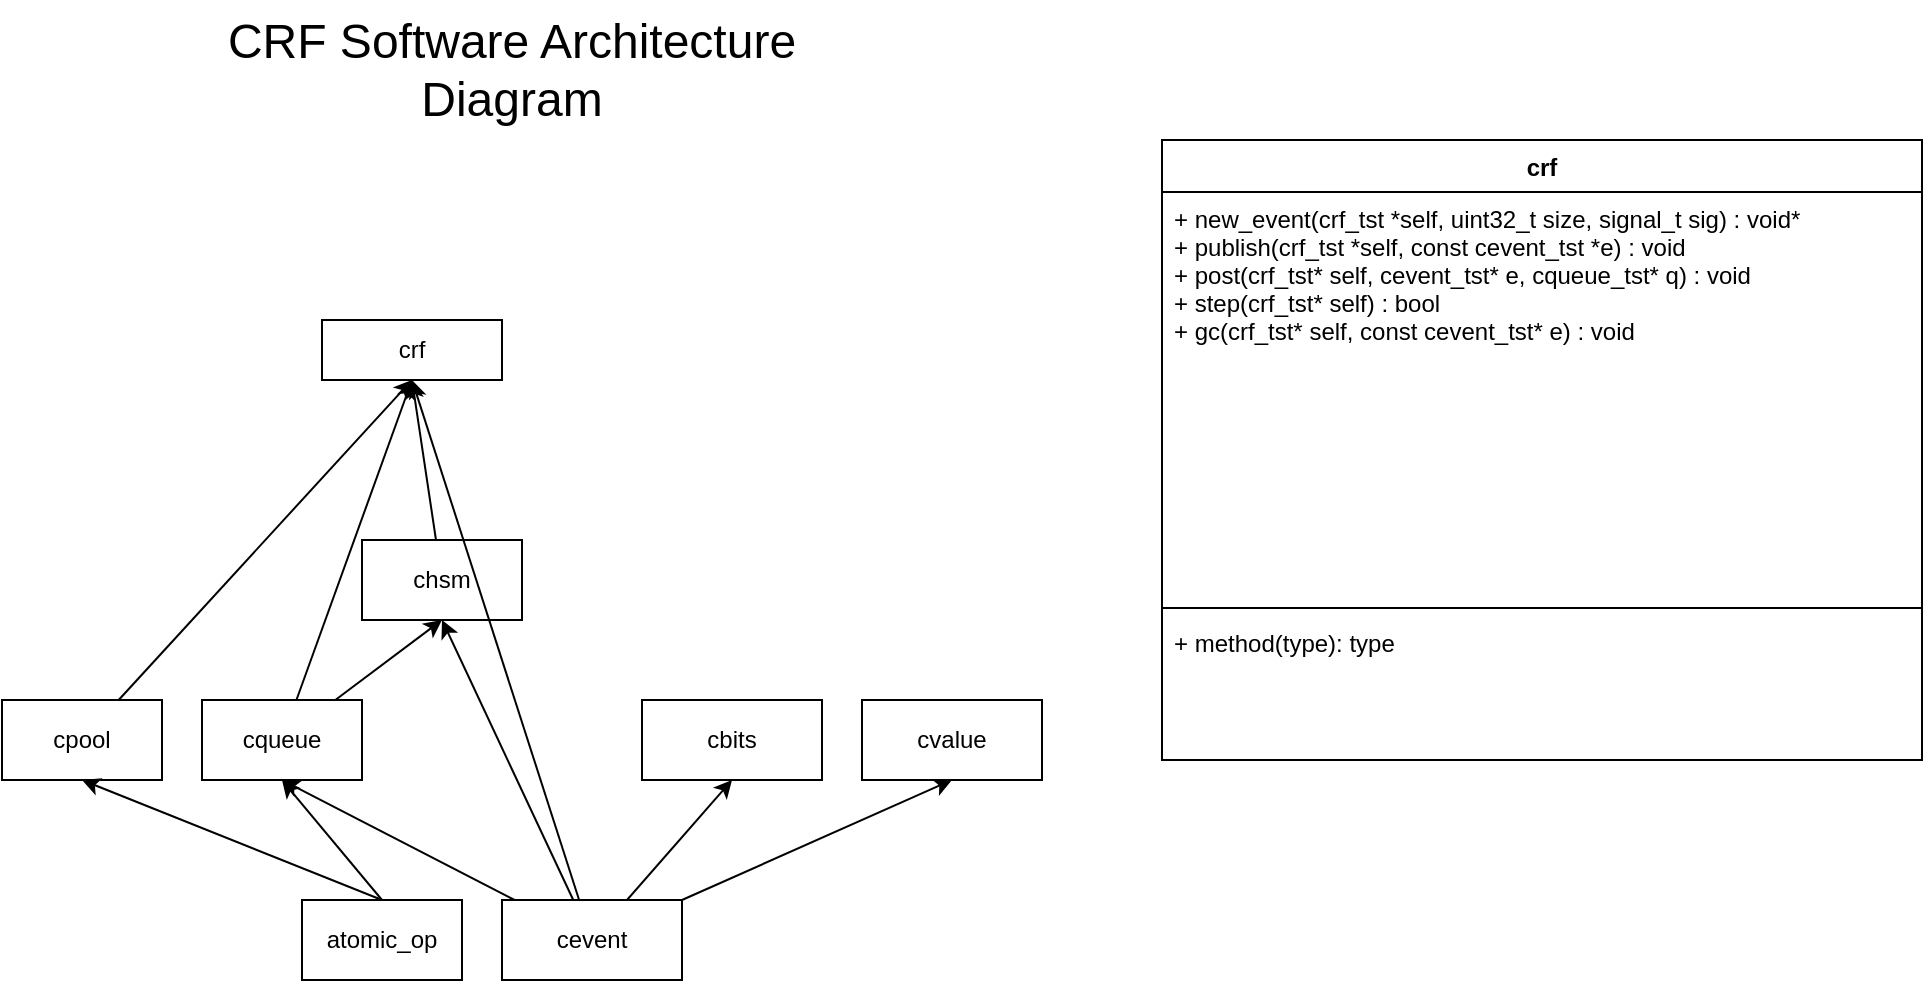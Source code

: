 <mxfile>
    <diagram id="CxG9PtcLVrbES5TmrdyB" name="Page-1">
        <mxGraphModel dx="1362" dy="830" grid="1" gridSize="10" guides="1" tooltips="1" connect="1" arrows="1" fold="1" page="1" pageScale="1" pageWidth="3300" pageHeight="4681" math="0" shadow="0">
            <root>
                <mxCell id="0"/>
                <mxCell id="1" parent="0"/>
                <mxCell id="2" value="&lt;font style=&quot;font-size: 24px&quot;&gt;CRF Software Architecture Diagram&lt;/font&gt;" style="text;html=1;strokeColor=none;fillColor=none;align=center;verticalAlign=middle;whiteSpace=wrap;rounded=0;" parent="1" vertex="1">
                    <mxGeometry x="460" y="70" width="350" height="70" as="geometry"/>
                </mxCell>
                <mxCell id="3" value="crf" style="rounded=0;whiteSpace=wrap;html=1;" vertex="1" parent="1">
                    <mxGeometry x="540" y="230" width="90" height="30" as="geometry"/>
                </mxCell>
                <mxCell id="21" style="edgeStyle=none;html=1;entryX=0.5;entryY=1;entryDx=0;entryDy=0;" edge="1" parent="1" source="5" target="3">
                    <mxGeometry relative="1" as="geometry"/>
                </mxCell>
                <mxCell id="5" value="cpool" style="rounded=0;whiteSpace=wrap;html=1;" vertex="1" parent="1">
                    <mxGeometry x="380" y="420" width="80" height="40" as="geometry"/>
                </mxCell>
                <mxCell id="16" style="edgeStyle=none;html=1;entryX=0.5;entryY=1;entryDx=0;entryDy=0;" edge="1" parent="1" source="6" target="7">
                    <mxGeometry relative="1" as="geometry">
                        <mxPoint x="670" y="380" as="targetPoint"/>
                    </mxGeometry>
                </mxCell>
                <mxCell id="23" style="edgeStyle=none;html=1;entryX=0.5;entryY=1;entryDx=0;entryDy=0;" edge="1" parent="1" source="6" target="3">
                    <mxGeometry relative="1" as="geometry"/>
                </mxCell>
                <mxCell id="6" value="cqueue" style="rounded=0;whiteSpace=wrap;html=1;" vertex="1" parent="1">
                    <mxGeometry x="480" y="420" width="80" height="40" as="geometry"/>
                </mxCell>
                <mxCell id="24" style="edgeStyle=none;html=1;entryX=0.5;entryY=1;entryDx=0;entryDy=0;" edge="1" parent="1" source="7" target="3">
                    <mxGeometry relative="1" as="geometry"/>
                </mxCell>
                <mxCell id="7" value="chsm" style="rounded=0;whiteSpace=wrap;html=1;" vertex="1" parent="1">
                    <mxGeometry x="560" y="340" width="80" height="40" as="geometry"/>
                </mxCell>
                <mxCell id="15" style="edgeStyle=none;html=1;entryX=0.5;entryY=1;entryDx=0;entryDy=0;" edge="1" parent="1" source="9" target="7">
                    <mxGeometry relative="1" as="geometry"/>
                </mxCell>
                <mxCell id="19" style="edgeStyle=none;html=1;entryX=0.5;entryY=1;entryDx=0;entryDy=0;" edge="1" parent="1" source="9" target="17">
                    <mxGeometry relative="1" as="geometry"/>
                </mxCell>
                <mxCell id="20" style="edgeStyle=none;html=1;entryX=0.5;entryY=1;entryDx=0;entryDy=0;" edge="1" parent="1" source="9" target="18">
                    <mxGeometry relative="1" as="geometry"/>
                </mxCell>
                <mxCell id="22" style="edgeStyle=none;html=1;entryX=0.5;entryY=1;entryDx=0;entryDy=0;" edge="1" parent="1" source="9" target="3">
                    <mxGeometry relative="1" as="geometry"/>
                </mxCell>
                <mxCell id="25" style="edgeStyle=none;html=1;entryX=0.5;entryY=1;entryDx=0;entryDy=0;" edge="1" parent="1" source="9" target="6">
                    <mxGeometry relative="1" as="geometry"/>
                </mxCell>
                <mxCell id="9" value="cevent" style="rounded=0;whiteSpace=wrap;html=1;" vertex="1" parent="1">
                    <mxGeometry x="630" y="520" width="90" height="40" as="geometry"/>
                </mxCell>
                <mxCell id="10" value="atomic_op" style="rounded=0;whiteSpace=wrap;html=1;" vertex="1" parent="1">
                    <mxGeometry x="530" y="520" width="80" height="40" as="geometry"/>
                </mxCell>
                <mxCell id="11" value="" style="endArrow=classic;html=1;exitX=0.5;exitY=0;exitDx=0;exitDy=0;entryX=0.5;entryY=1;entryDx=0;entryDy=0;" edge="1" parent="1" source="10" target="5">
                    <mxGeometry width="50" height="50" relative="1" as="geometry">
                        <mxPoint x="580" y="380" as="sourcePoint"/>
                        <mxPoint x="630" y="330" as="targetPoint"/>
                    </mxGeometry>
                </mxCell>
                <mxCell id="14" value="" style="endArrow=classic;html=1;entryX=0.5;entryY=1;entryDx=0;entryDy=0;" edge="1" parent="1" target="6">
                    <mxGeometry width="50" height="50" relative="1" as="geometry">
                        <mxPoint x="570" y="520" as="sourcePoint"/>
                        <mxPoint x="505" y="470" as="targetPoint"/>
                    </mxGeometry>
                </mxCell>
                <mxCell id="17" value="cbits" style="rounded=0;whiteSpace=wrap;html=1;" vertex="1" parent="1">
                    <mxGeometry x="700" y="420" width="90" height="40" as="geometry"/>
                </mxCell>
                <mxCell id="18" value="cvalue" style="rounded=0;whiteSpace=wrap;html=1;" vertex="1" parent="1">
                    <mxGeometry x="810" y="420" width="90" height="40" as="geometry"/>
                </mxCell>
                <mxCell id="27" value="crf" style="swimlane;fontStyle=1;align=center;verticalAlign=top;childLayout=stackLayout;horizontal=1;startSize=26;horizontalStack=0;resizeParent=1;resizeParentMax=0;resizeLast=0;collapsible=1;marginBottom=0;" vertex="1" parent="1">
                    <mxGeometry x="960" y="140" width="380" height="310" as="geometry">
                        <mxRectangle x="960" y="140" width="50" height="26" as="alternateBounds"/>
                    </mxGeometry>
                </mxCell>
                <mxCell id="28" value="+ new_event(crf_tst *self, uint32_t size, signal_t sig) : void*&#10;+ publish(crf_tst *self, const cevent_tst *e) : void&#10;+ post(crf_tst* self, cevent_tst* e, cqueue_tst* q) : void&#10;+ step(crf_tst* self) : bool&#10;+ gc(crf_tst* self, const cevent_tst* e) : void&#10;&#10;" style="text;strokeColor=none;fillColor=none;align=left;verticalAlign=top;spacingLeft=4;spacingRight=4;overflow=hidden;rotatable=0;points=[[0,0.5],[1,0.5]];portConstraint=eastwest;" vertex="1" parent="27">
                    <mxGeometry y="26" width="380" height="204" as="geometry"/>
                </mxCell>
                <mxCell id="29" value="" style="line;strokeWidth=1;fillColor=none;align=left;verticalAlign=middle;spacingTop=-1;spacingLeft=3;spacingRight=3;rotatable=0;labelPosition=right;points=[];portConstraint=eastwest;" vertex="1" parent="27">
                    <mxGeometry y="230" width="380" height="8" as="geometry"/>
                </mxCell>
                <mxCell id="30" value="+ method(type): type" style="text;strokeColor=none;fillColor=none;align=left;verticalAlign=top;spacingLeft=4;spacingRight=4;overflow=hidden;rotatable=0;points=[[0,0.5],[1,0.5]];portConstraint=eastwest;" vertex="1" parent="27">
                    <mxGeometry y="238" width="380" height="72" as="geometry"/>
                </mxCell>
            </root>
        </mxGraphModel>
    </diagram>
</mxfile>